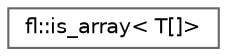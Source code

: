 digraph "Graphical Class Hierarchy"
{
 // INTERACTIVE_SVG=YES
 // LATEX_PDF_SIZE
  bgcolor="transparent";
  edge [fontname=Helvetica,fontsize=10,labelfontname=Helvetica,labelfontsize=10];
  node [fontname=Helvetica,fontsize=10,shape=box,height=0.2,width=0.4];
  rankdir="LR";
  Node0 [id="Node000000",label="fl::is_array\< T[]\>",height=0.2,width=0.4,color="grey40", fillcolor="white", style="filled",URL="$d1/de1/structfl_1_1is__array_3_01_t_0f_0e_4.html",tooltip=" "];
}
